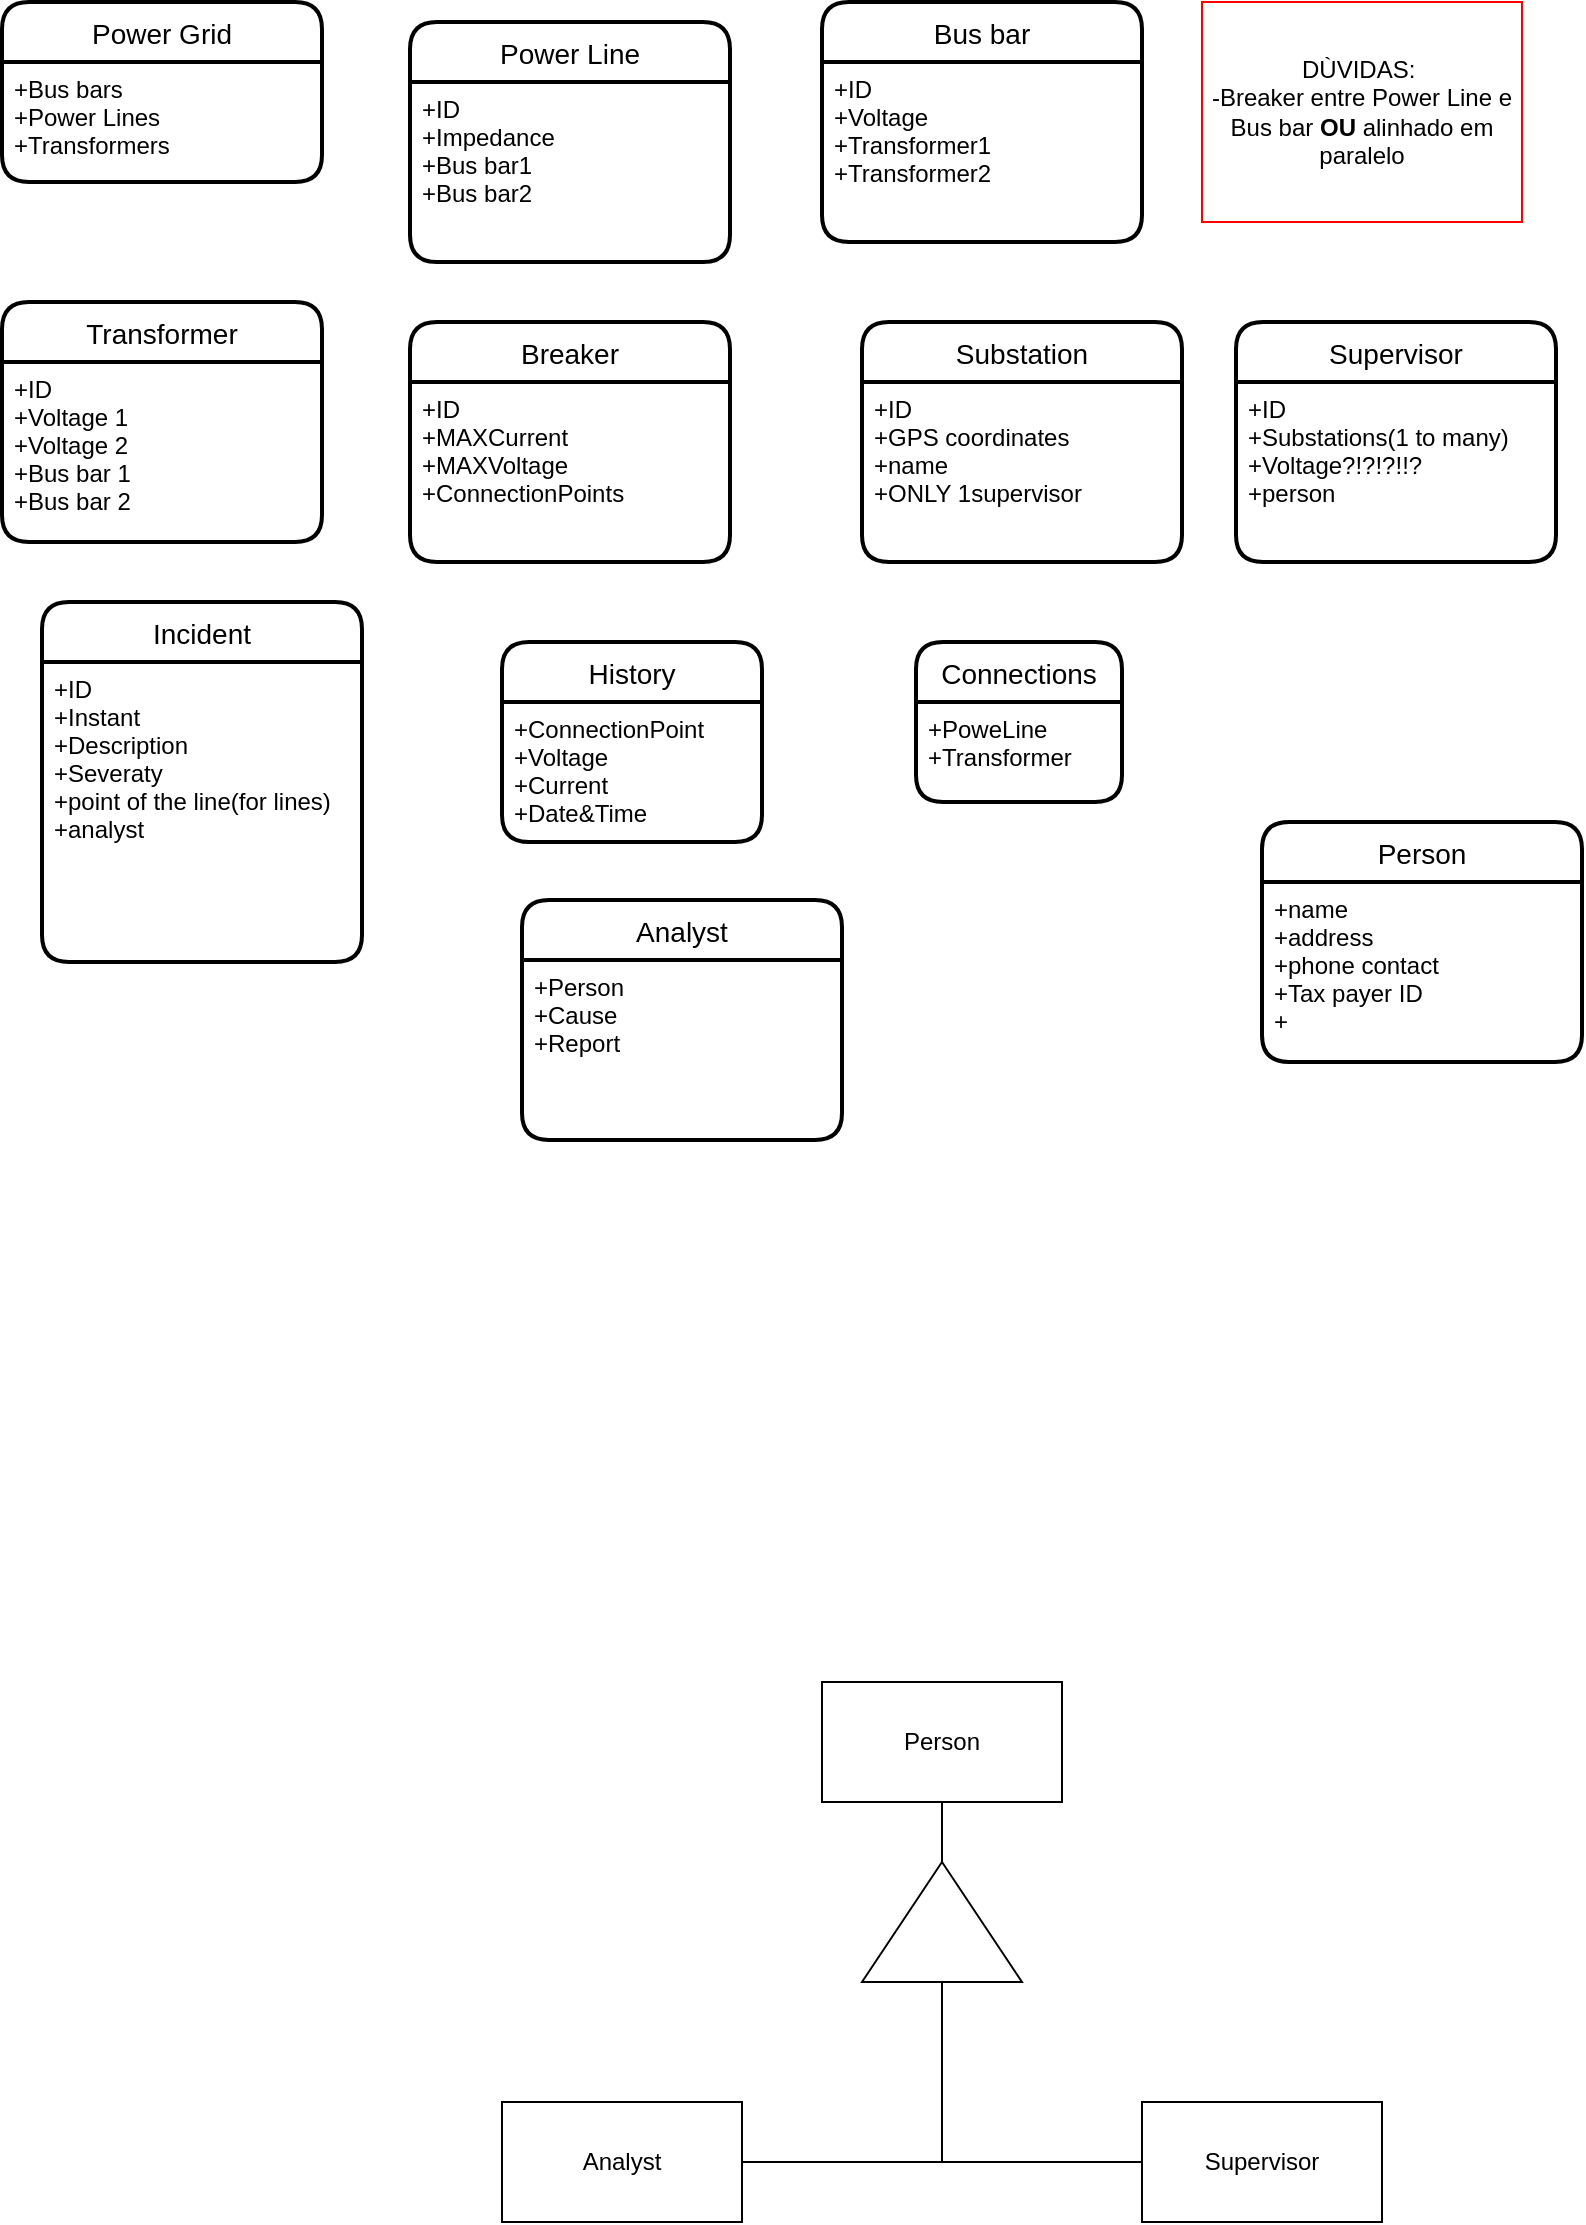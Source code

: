 <mxfile version="13.7.7" type="github">
  <diagram id="F_qcPq7MR6brmlPEMF5c" name="Page-1">
    <mxGraphModel dx="1038" dy="580" grid="1" gridSize="10" guides="1" tooltips="1" connect="1" arrows="1" fold="1" page="1" pageScale="1" pageWidth="827" pageHeight="1169" math="0" shadow="0">
      <root>
        <mxCell id="0" />
        <mxCell id="1" parent="0" />
        <mxCell id="aGR_cuzpQr1dUesHsS2U-27" value="Power Grid" style="swimlane;childLayout=stackLayout;horizontal=1;startSize=30;horizontalStack=0;rounded=1;fontSize=14;fontStyle=0;strokeWidth=2;resizeParent=0;resizeLast=1;shadow=0;dashed=0;align=center;" parent="1" vertex="1">
          <mxGeometry x="50" y="40" width="160" height="90" as="geometry" />
        </mxCell>
        <mxCell id="aGR_cuzpQr1dUesHsS2U-28" value="+Bus bars&#xa;+Power Lines&#xa;+Transformers" style="align=left;strokeColor=none;fillColor=none;spacingLeft=4;fontSize=12;verticalAlign=top;resizable=0;rotatable=0;part=1;" parent="aGR_cuzpQr1dUesHsS2U-27" vertex="1">
          <mxGeometry y="30" width="160" height="60" as="geometry" />
        </mxCell>
        <mxCell id="aGR_cuzpQr1dUesHsS2U-33" value="Transformer" style="swimlane;childLayout=stackLayout;horizontal=1;startSize=30;horizontalStack=0;rounded=1;fontSize=14;fontStyle=0;strokeWidth=2;resizeParent=0;resizeLast=1;shadow=0;dashed=0;align=center;" parent="1" vertex="1">
          <mxGeometry x="50" y="190" width="160" height="120" as="geometry" />
        </mxCell>
        <mxCell id="aGR_cuzpQr1dUesHsS2U-34" value="+ID&#xa;+Voltage 1&#xa;+Voltage 2&#xa;+Bus bar 1&#xa;+Bus bar 2" style="align=left;strokeColor=none;fillColor=none;spacingLeft=4;fontSize=12;verticalAlign=top;resizable=0;rotatable=0;part=1;" parent="aGR_cuzpQr1dUesHsS2U-33" vertex="1">
          <mxGeometry y="30" width="160" height="90" as="geometry" />
        </mxCell>
        <mxCell id="aGR_cuzpQr1dUesHsS2U-29" value="Power Line" style="swimlane;childLayout=stackLayout;horizontal=1;startSize=30;horizontalStack=0;rounded=1;fontSize=14;fontStyle=0;strokeWidth=2;resizeParent=0;resizeLast=1;shadow=0;dashed=0;align=center;" parent="1" vertex="1">
          <mxGeometry x="254" y="50" width="160" height="120" as="geometry" />
        </mxCell>
        <mxCell id="aGR_cuzpQr1dUesHsS2U-30" value="+ID&#xa;+Impedance&#xa;+Bus bar1&#xa;+Bus bar2" style="align=left;strokeColor=none;fillColor=none;spacingLeft=4;fontSize=12;verticalAlign=top;resizable=0;rotatable=0;part=1;" parent="aGR_cuzpQr1dUesHsS2U-29" vertex="1">
          <mxGeometry y="30" width="160" height="90" as="geometry" />
        </mxCell>
        <mxCell id="aGR_cuzpQr1dUesHsS2U-40" value="DÙVIDAS:&amp;nbsp;&lt;br&gt;-Breaker entre Power Line e Bus bar &lt;b&gt;OU &lt;/b&gt;alinhado em paralelo" style="text;html=1;fillColor=none;align=center;verticalAlign=middle;whiteSpace=wrap;rounded=0;strokeColor=#FF0000;" parent="1" vertex="1">
          <mxGeometry x="650" y="40" width="160" height="110" as="geometry" />
        </mxCell>
        <mxCell id="aGR_cuzpQr1dUesHsS2U-31" value="Bus bar" style="swimlane;childLayout=stackLayout;horizontal=1;startSize=30;horizontalStack=0;rounded=1;fontSize=14;fontStyle=0;strokeWidth=2;resizeParent=0;resizeLast=1;shadow=0;dashed=0;align=center;" parent="1" vertex="1">
          <mxGeometry x="460" y="40" width="160" height="120" as="geometry" />
        </mxCell>
        <mxCell id="aGR_cuzpQr1dUesHsS2U-32" value="+ID&#xa;+Voltage&#xa;+Transformer1&#xa;+Transformer2" style="align=left;strokeColor=none;fillColor=none;spacingLeft=4;fontSize=12;verticalAlign=top;resizable=0;rotatable=0;part=1;" parent="aGR_cuzpQr1dUesHsS2U-31" vertex="1">
          <mxGeometry y="30" width="160" height="90" as="geometry" />
        </mxCell>
        <mxCell id="aGR_cuzpQr1dUesHsS2U-35" value="Breaker" style="swimlane;childLayout=stackLayout;horizontal=1;startSize=30;horizontalStack=0;rounded=1;fontSize=14;fontStyle=0;strokeWidth=2;resizeParent=0;resizeLast=1;shadow=0;dashed=0;align=center;" parent="1" vertex="1">
          <mxGeometry x="254" y="200" width="160" height="120" as="geometry" />
        </mxCell>
        <mxCell id="aGR_cuzpQr1dUesHsS2U-36" value="+ID&#xa;+MAXCurrent&#xa;+MAXVoltage&#xa;+ConnectionPoints" style="align=left;strokeColor=none;fillColor=none;spacingLeft=4;fontSize=12;verticalAlign=top;resizable=0;rotatable=0;part=1;" parent="aGR_cuzpQr1dUesHsS2U-35" vertex="1">
          <mxGeometry y="30" width="160" height="90" as="geometry" />
        </mxCell>
        <mxCell id="aGR_cuzpQr1dUesHsS2U-41" value="Substation" style="swimlane;childLayout=stackLayout;horizontal=1;startSize=30;horizontalStack=0;rounded=1;fontSize=14;fontStyle=0;strokeWidth=2;resizeParent=0;resizeLast=1;shadow=0;dashed=0;align=center;" parent="1" vertex="1">
          <mxGeometry x="480" y="200" width="160" height="120" as="geometry" />
        </mxCell>
        <mxCell id="aGR_cuzpQr1dUesHsS2U-42" value="+ID&#xa;+GPS coordinates&#xa;+name&#xa;+ONLY 1supervisor" style="align=left;strokeColor=none;fillColor=none;spacingLeft=4;fontSize=12;verticalAlign=top;resizable=0;rotatable=0;part=1;" parent="aGR_cuzpQr1dUesHsS2U-41" vertex="1">
          <mxGeometry y="30" width="160" height="90" as="geometry" />
        </mxCell>
        <mxCell id="aGR_cuzpQr1dUesHsS2U-43" value="Supervisor" style="swimlane;childLayout=stackLayout;horizontal=1;startSize=30;horizontalStack=0;rounded=1;fontSize=14;fontStyle=0;strokeWidth=2;resizeParent=0;resizeLast=1;shadow=0;dashed=0;align=center;" parent="1" vertex="1">
          <mxGeometry x="667" y="200" width="160" height="120" as="geometry" />
        </mxCell>
        <mxCell id="aGR_cuzpQr1dUesHsS2U-44" value="+ID&#xa;+Substations(1 to many)&#xa;+Voltage?!?!?!!?&#xa;+person" style="align=left;strokeColor=none;fillColor=none;spacingLeft=4;fontSize=12;verticalAlign=top;resizable=0;rotatable=0;part=1;" parent="aGR_cuzpQr1dUesHsS2U-43" vertex="1">
          <mxGeometry y="30" width="160" height="90" as="geometry" />
        </mxCell>
        <mxCell id="aGR_cuzpQr1dUesHsS2U-45" value="Incident" style="swimlane;childLayout=stackLayout;horizontal=1;startSize=30;horizontalStack=0;rounded=1;fontSize=14;fontStyle=0;strokeWidth=2;resizeParent=0;resizeLast=1;shadow=0;dashed=0;align=center;fillColor=#FFFFFF;" parent="1" vertex="1">
          <mxGeometry x="70" y="340" width="160" height="180" as="geometry" />
        </mxCell>
        <mxCell id="aGR_cuzpQr1dUesHsS2U-46" value="+ID&#xa;+Instant&#xa;+Description&#xa;+Severaty&#xa;+point of the line(for lines)&#xa;+analyst" style="align=left;strokeColor=none;fillColor=none;spacingLeft=4;fontSize=12;verticalAlign=top;resizable=0;rotatable=0;part=1;" parent="aGR_cuzpQr1dUesHsS2U-45" vertex="1">
          <mxGeometry y="30" width="160" height="150" as="geometry" />
        </mxCell>
        <mxCell id="aGR_cuzpQr1dUesHsS2U-47" value="History" style="swimlane;childLayout=stackLayout;horizontal=1;startSize=30;horizontalStack=0;rounded=1;fontSize=14;fontStyle=0;strokeWidth=2;resizeParent=0;resizeLast=1;shadow=0;dashed=0;align=center;fillColor=#FFFFFF;" parent="1" vertex="1">
          <mxGeometry x="300" y="360" width="130" height="100" as="geometry" />
        </mxCell>
        <mxCell id="aGR_cuzpQr1dUesHsS2U-48" value="+ConnectionPoint&#xa;+Voltage&#xa;+Current&#xa;+Date&amp;Time&#xa;&#xa;" style="align=left;strokeColor=none;fillColor=none;spacingLeft=4;fontSize=12;verticalAlign=top;resizable=0;rotatable=0;part=1;" parent="aGR_cuzpQr1dUesHsS2U-47" vertex="1">
          <mxGeometry y="30" width="130" height="70" as="geometry" />
        </mxCell>
        <mxCell id="aGR_cuzpQr1dUesHsS2U-49" value="Connections" style="swimlane;childLayout=stackLayout;horizontal=1;startSize=30;horizontalStack=0;rounded=1;fontSize=14;fontStyle=0;strokeWidth=2;resizeParent=0;resizeLast=1;shadow=0;dashed=0;align=center;fillColor=#FFFFFF;" parent="1" vertex="1">
          <mxGeometry x="507" y="360" width="103" height="80" as="geometry" />
        </mxCell>
        <mxCell id="aGR_cuzpQr1dUesHsS2U-50" value="+PoweLine&#xa;+Transformer" style="align=left;strokeColor=none;fillColor=none;spacingLeft=4;fontSize=12;verticalAlign=top;resizable=0;rotatable=0;part=1;" parent="aGR_cuzpQr1dUesHsS2U-49" vertex="1">
          <mxGeometry y="30" width="103" height="50" as="geometry" />
        </mxCell>
        <mxCell id="aGR_cuzpQr1dUesHsS2U-53" value="Analyst" style="swimlane;childLayout=stackLayout;horizontal=1;startSize=30;horizontalStack=0;rounded=1;fontSize=14;fontStyle=0;strokeWidth=2;resizeParent=0;resizeLast=1;shadow=0;dashed=0;align=center;fillColor=#FFFFFF;" parent="1" vertex="1">
          <mxGeometry x="310" y="489" width="160" height="120" as="geometry" />
        </mxCell>
        <mxCell id="aGR_cuzpQr1dUesHsS2U-54" value="+Person&#xa;+Cause&#xa;+Report" style="align=left;strokeColor=none;fillColor=none;spacingLeft=4;fontSize=12;verticalAlign=top;resizable=0;rotatable=0;part=1;" parent="aGR_cuzpQr1dUesHsS2U-53" vertex="1">
          <mxGeometry y="30" width="160" height="90" as="geometry" />
        </mxCell>
        <mxCell id="aGR_cuzpQr1dUesHsS2U-51" value="Person" style="swimlane;childLayout=stackLayout;horizontal=1;startSize=30;horizontalStack=0;rounded=1;fontSize=14;fontStyle=0;strokeWidth=2;resizeParent=0;resizeLast=1;shadow=0;dashed=0;align=center;fillColor=#FFFFFF;" parent="1" vertex="1">
          <mxGeometry x="680" y="450" width="160" height="120" as="geometry" />
        </mxCell>
        <mxCell id="aGR_cuzpQr1dUesHsS2U-52" value="+name&#xa;+address&#xa;+phone contact&#xa;+Tax payer ID&#xa;+" style="align=left;strokeColor=none;fillColor=none;spacingLeft=4;fontSize=12;verticalAlign=top;resizable=0;rotatable=0;part=1;" parent="aGR_cuzpQr1dUesHsS2U-51" vertex="1">
          <mxGeometry y="30" width="160" height="90" as="geometry" />
        </mxCell>
        <mxCell id="elCYRD-mfJzgqQK86Onw-1" value="Person" style="rounded=0;whiteSpace=wrap;html=1;" vertex="1" parent="1">
          <mxGeometry x="460" y="880" width="120" height="60" as="geometry" />
        </mxCell>
        <mxCell id="elCYRD-mfJzgqQK86Onw-2" value="" style="triangle;whiteSpace=wrap;html=1;direction=north;" vertex="1" parent="1">
          <mxGeometry x="480" y="970" width="80" height="60" as="geometry" />
        </mxCell>
        <mxCell id="elCYRD-mfJzgqQK86Onw-10" style="edgeStyle=orthogonalEdgeStyle;rounded=0;orthogonalLoop=1;jettySize=auto;html=1;entryX=0;entryY=0.5;entryDx=0;entryDy=0;endArrow=none;endFill=0;" edge="1" parent="1" source="elCYRD-mfJzgqQK86Onw-3" target="elCYRD-mfJzgqQK86Onw-2">
          <mxGeometry relative="1" as="geometry" />
        </mxCell>
        <mxCell id="elCYRD-mfJzgqQK86Onw-3" value="Analyst" style="rounded=0;whiteSpace=wrap;html=1;" vertex="1" parent="1">
          <mxGeometry x="300" y="1090" width="120" height="60" as="geometry" />
        </mxCell>
        <mxCell id="elCYRD-mfJzgqQK86Onw-11" style="edgeStyle=orthogonalEdgeStyle;rounded=0;orthogonalLoop=1;jettySize=auto;html=1;endArrow=none;endFill=0;" edge="1" parent="1" source="elCYRD-mfJzgqQK86Onw-4">
          <mxGeometry relative="1" as="geometry">
            <mxPoint x="520" y="1030" as="targetPoint" />
            <Array as="points">
              <mxPoint x="520" y="1120" />
            </Array>
          </mxGeometry>
        </mxCell>
        <mxCell id="elCYRD-mfJzgqQK86Onw-4" value="Supervisor" style="rounded=0;whiteSpace=wrap;html=1;" vertex="1" parent="1">
          <mxGeometry x="620" y="1090" width="120" height="60" as="geometry" />
        </mxCell>
        <mxCell id="elCYRD-mfJzgqQK86Onw-7" value="" style="endArrow=none;html=1;entryX=0.5;entryY=1;entryDx=0;entryDy=0;exitX=1;exitY=0.5;exitDx=0;exitDy=0;" edge="1" parent="1" source="elCYRD-mfJzgqQK86Onw-2" target="elCYRD-mfJzgqQK86Onw-1">
          <mxGeometry width="50" height="50" relative="1" as="geometry">
            <mxPoint x="440" y="1020" as="sourcePoint" />
            <mxPoint x="490" y="970" as="targetPoint" />
          </mxGeometry>
        </mxCell>
      </root>
    </mxGraphModel>
  </diagram>
</mxfile>
